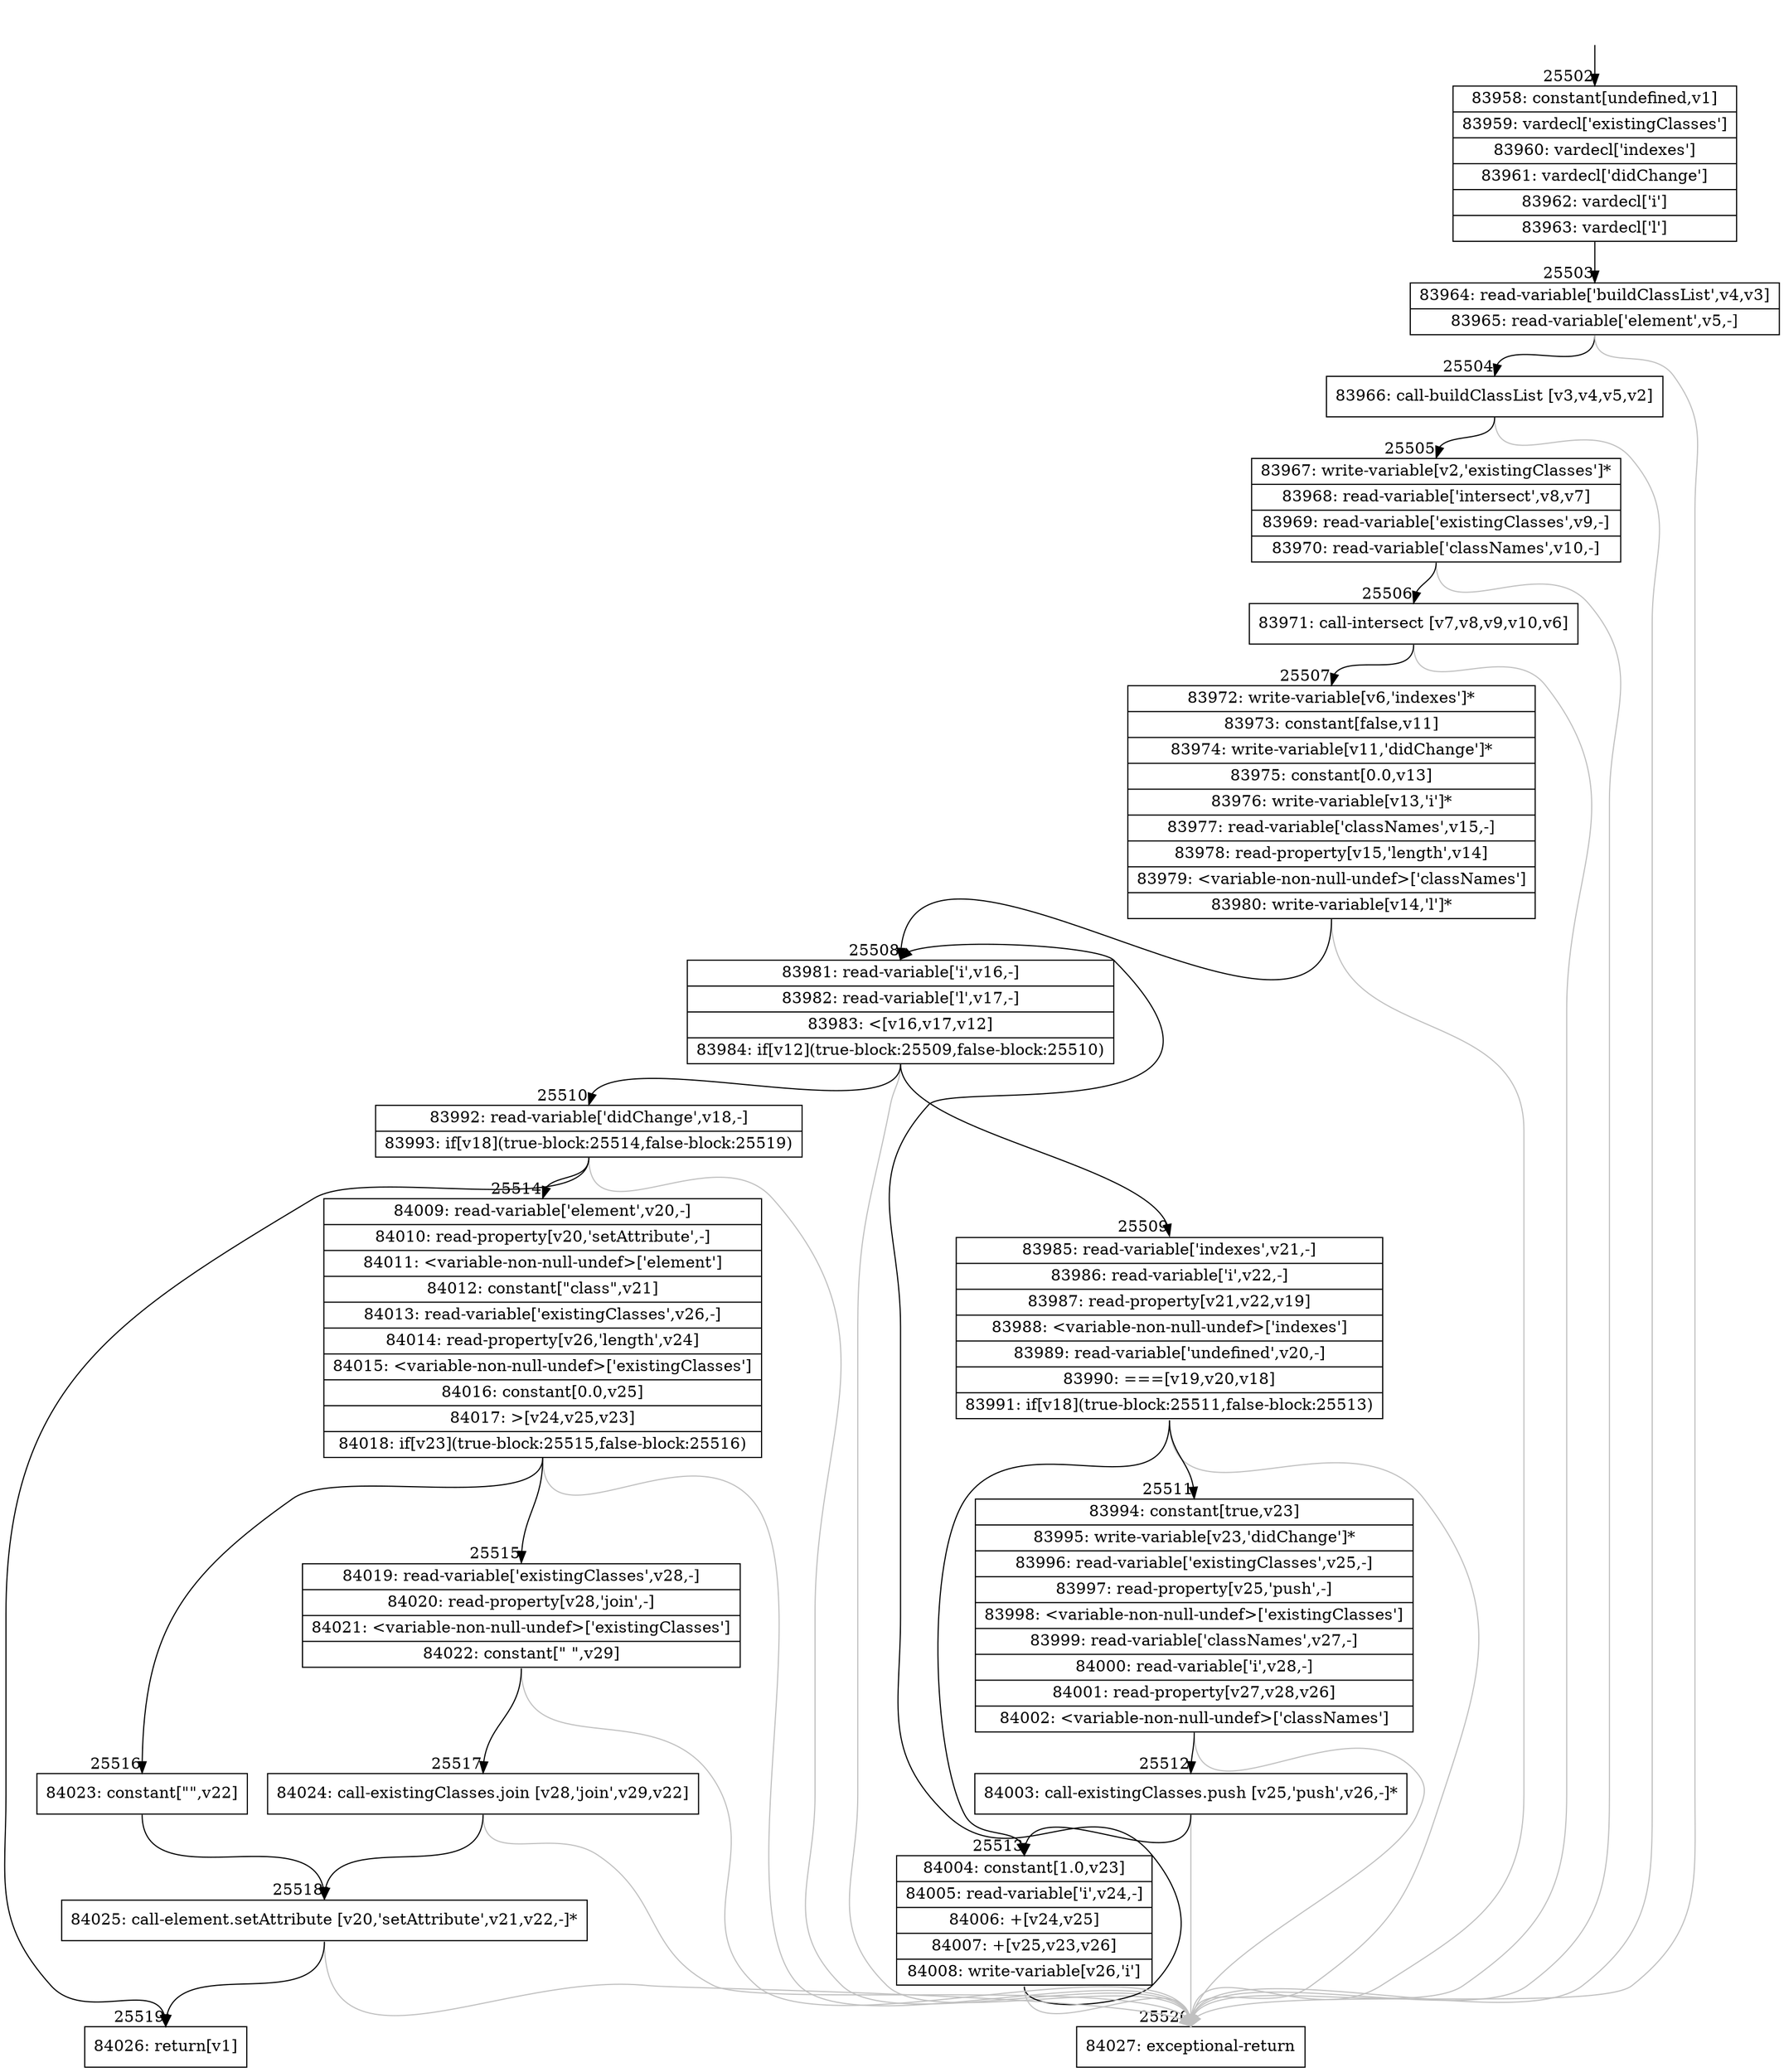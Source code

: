 digraph {
rankdir="TD"
BB_entry2237[shape=none,label=""];
BB_entry2237 -> BB25502 [tailport=s, headport=n, headlabel="    25502"]
BB25502 [shape=record label="{83958: constant[undefined,v1]|83959: vardecl['existingClasses']|83960: vardecl['indexes']|83961: vardecl['didChange']|83962: vardecl['i']|83963: vardecl['l']}" ] 
BB25502 -> BB25503 [tailport=s, headport=n, headlabel="      25503"]
BB25503 [shape=record label="{83964: read-variable['buildClassList',v4,v3]|83965: read-variable['element',v5,-]}" ] 
BB25503 -> BB25504 [tailport=s, headport=n, headlabel="      25504"]
BB25503 -> BB25520 [tailport=s, headport=n, color=gray, headlabel="      25520"]
BB25504 [shape=record label="{83966: call-buildClassList [v3,v4,v5,v2]}" ] 
BB25504 -> BB25505 [tailport=s, headport=n, headlabel="      25505"]
BB25504 -> BB25520 [tailport=s, headport=n, color=gray]
BB25505 [shape=record label="{83967: write-variable[v2,'existingClasses']*|83968: read-variable['intersect',v8,v7]|83969: read-variable['existingClasses',v9,-]|83970: read-variable['classNames',v10,-]}" ] 
BB25505 -> BB25506 [tailport=s, headport=n, headlabel="      25506"]
BB25505 -> BB25520 [tailport=s, headport=n, color=gray]
BB25506 [shape=record label="{83971: call-intersect [v7,v8,v9,v10,v6]}" ] 
BB25506 -> BB25507 [tailport=s, headport=n, headlabel="      25507"]
BB25506 -> BB25520 [tailport=s, headport=n, color=gray]
BB25507 [shape=record label="{83972: write-variable[v6,'indexes']*|83973: constant[false,v11]|83974: write-variable[v11,'didChange']*|83975: constant[0.0,v13]|83976: write-variable[v13,'i']*|83977: read-variable['classNames',v15,-]|83978: read-property[v15,'length',v14]|83979: \<variable-non-null-undef\>['classNames']|83980: write-variable[v14,'l']*}" ] 
BB25507 -> BB25508 [tailport=s, headport=n, headlabel="      25508"]
BB25507 -> BB25520 [tailport=s, headport=n, color=gray]
BB25508 [shape=record label="{83981: read-variable['i',v16,-]|83982: read-variable['l',v17,-]|83983: \<[v16,v17,v12]|83984: if[v12](true-block:25509,false-block:25510)}" ] 
BB25508 -> BB25509 [tailport=s, headport=n, headlabel="      25509"]
BB25508 -> BB25510 [tailport=s, headport=n, headlabel="      25510"]
BB25508 -> BB25520 [tailport=s, headport=n, color=gray]
BB25509 [shape=record label="{83985: read-variable['indexes',v21,-]|83986: read-variable['i',v22,-]|83987: read-property[v21,v22,v19]|83988: \<variable-non-null-undef\>['indexes']|83989: read-variable['undefined',v20,-]|83990: ===[v19,v20,v18]|83991: if[v18](true-block:25511,false-block:25513)}" ] 
BB25509 -> BB25511 [tailport=s, headport=n, headlabel="      25511"]
BB25509 -> BB25513 [tailport=s, headport=n, headlabel="      25513"]
BB25509 -> BB25520 [tailport=s, headport=n, color=gray]
BB25510 [shape=record label="{83992: read-variable['didChange',v18,-]|83993: if[v18](true-block:25514,false-block:25519)}" ] 
BB25510 -> BB25514 [tailport=s, headport=n, headlabel="      25514"]
BB25510 -> BB25519 [tailport=s, headport=n, headlabel="      25519"]
BB25510 -> BB25520 [tailport=s, headport=n, color=gray]
BB25511 [shape=record label="{83994: constant[true,v23]|83995: write-variable[v23,'didChange']*|83996: read-variable['existingClasses',v25,-]|83997: read-property[v25,'push',-]|83998: \<variable-non-null-undef\>['existingClasses']|83999: read-variable['classNames',v27,-]|84000: read-variable['i',v28,-]|84001: read-property[v27,v28,v26]|84002: \<variable-non-null-undef\>['classNames']}" ] 
BB25511 -> BB25512 [tailport=s, headport=n, headlabel="      25512"]
BB25511 -> BB25520 [tailport=s, headport=n, color=gray]
BB25512 [shape=record label="{84003: call-existingClasses.push [v25,'push',v26,-]*}" ] 
BB25512 -> BB25513 [tailport=s, headport=n]
BB25512 -> BB25520 [tailport=s, headport=n, color=gray]
BB25513 [shape=record label="{84004: constant[1.0,v23]|84005: read-variable['i',v24,-]|84006: +[v24,v25]|84007: +[v25,v23,v26]|84008: write-variable[v26,'i']}" ] 
BB25513 -> BB25508 [tailport=s, headport=n]
BB25513 -> BB25520 [tailport=s, headport=n, color=gray]
BB25514 [shape=record label="{84009: read-variable['element',v20,-]|84010: read-property[v20,'setAttribute',-]|84011: \<variable-non-null-undef\>['element']|84012: constant[\"class\",v21]|84013: read-variable['existingClasses',v26,-]|84014: read-property[v26,'length',v24]|84015: \<variable-non-null-undef\>['existingClasses']|84016: constant[0.0,v25]|84017: \>[v24,v25,v23]|84018: if[v23](true-block:25515,false-block:25516)}" ] 
BB25514 -> BB25515 [tailport=s, headport=n, headlabel="      25515"]
BB25514 -> BB25516 [tailport=s, headport=n, headlabel="      25516"]
BB25514 -> BB25520 [tailport=s, headport=n, color=gray]
BB25515 [shape=record label="{84019: read-variable['existingClasses',v28,-]|84020: read-property[v28,'join',-]|84021: \<variable-non-null-undef\>['existingClasses']|84022: constant[\" \",v29]}" ] 
BB25515 -> BB25517 [tailport=s, headport=n, headlabel="      25517"]
BB25515 -> BB25520 [tailport=s, headport=n, color=gray]
BB25516 [shape=record label="{84023: constant[\"\",v22]}" ] 
BB25516 -> BB25518 [tailport=s, headport=n, headlabel="      25518"]
BB25517 [shape=record label="{84024: call-existingClasses.join [v28,'join',v29,v22]}" ] 
BB25517 -> BB25518 [tailport=s, headport=n]
BB25517 -> BB25520 [tailport=s, headport=n, color=gray]
BB25518 [shape=record label="{84025: call-element.setAttribute [v20,'setAttribute',v21,v22,-]*}" ] 
BB25518 -> BB25519 [tailport=s, headport=n]
BB25518 -> BB25520 [tailport=s, headport=n, color=gray]
BB25519 [shape=record label="{84026: return[v1]}" ] 
BB25520 [shape=record label="{84027: exceptional-return}" ] 
//#$~ 47091
}
